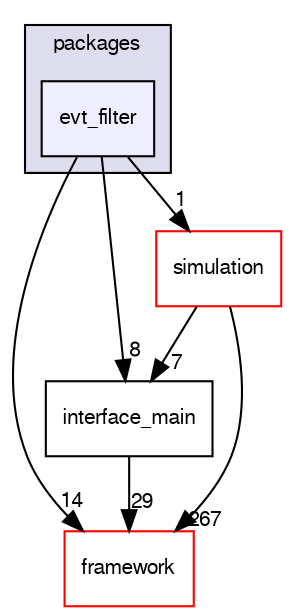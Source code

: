 digraph "/dev/shm/kenichi/update-e1039-doc/e1039-core/packages/evt_filter" {
  bgcolor=transparent;
  compound=true
  node [ fontsize="10", fontname="FreeSans"];
  edge [ labelfontsize="10", labelfontname="FreeSans"];
  subgraph clusterdir_8ea7cac0f8d8113a9a7e5b799137b771 {
    graph [ bgcolor="#ddddee", pencolor="black", label="packages" fontname="FreeSans", fontsize="10", URL="dir_8ea7cac0f8d8113a9a7e5b799137b771.html"]
  dir_85806d049710cb8d5869d7cc7d797cb3 [shape=box, label="evt_filter", style="filled", fillcolor="#eeeeff", pencolor="black", URL="dir_85806d049710cb8d5869d7cc7d797cb3.html"];
  }
  dir_68879e08c6651a210f7d5b44f4a6e313 [shape=box label="framework" color="red" URL="dir_68879e08c6651a210f7d5b44f4a6e313.html"];
  dir_4109f03a5b9c2dae233205e99792f74d [shape=box label="interface_main" URL="dir_4109f03a5b9c2dae233205e99792f74d.html"];
  dir_da541d554d94b5dd7d8677e6570914d2 [shape=box label="simulation" color="red" URL="dir_da541d554d94b5dd7d8677e6570914d2.html"];
  dir_85806d049710cb8d5869d7cc7d797cb3->dir_68879e08c6651a210f7d5b44f4a6e313 [headlabel="14", labeldistance=1.5 headhref="dir_000055_000024.html"];
  dir_85806d049710cb8d5869d7cc7d797cb3->dir_4109f03a5b9c2dae233205e99792f74d [headlabel="8", labeldistance=1.5 headhref="dir_000055_000032.html"];
  dir_85806d049710cb8d5869d7cc7d797cb3->dir_da541d554d94b5dd7d8677e6570914d2 [headlabel="1", labeldistance=1.5 headhref="dir_000055_000047.html"];
  dir_4109f03a5b9c2dae233205e99792f74d->dir_68879e08c6651a210f7d5b44f4a6e313 [headlabel="29", labeldistance=1.5 headhref="dir_000032_000024.html"];
  dir_da541d554d94b5dd7d8677e6570914d2->dir_68879e08c6651a210f7d5b44f4a6e313 [headlabel="267", labeldistance=1.5 headhref="dir_000047_000024.html"];
  dir_da541d554d94b5dd7d8677e6570914d2->dir_4109f03a5b9c2dae233205e99792f74d [headlabel="7", labeldistance=1.5 headhref="dir_000047_000032.html"];
}
